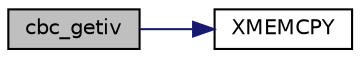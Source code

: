 digraph "cbc_getiv"
{
 // LATEX_PDF_SIZE
  edge [fontname="Helvetica",fontsize="10",labelfontname="Helvetica",labelfontsize="10"];
  node [fontname="Helvetica",fontsize="10",shape=record];
  rankdir="LR";
  Node0 [label="cbc_getiv",height=0.2,width=0.4,color="black", fillcolor="grey75", style="filled", fontcolor="black",tooltip="Get the current initialization vector."];
  Node0 -> Node1 [color="midnightblue",fontsize="10",style="solid",fontname="Helvetica"];
  Node1 [label="XMEMCPY",height=0.2,width=0.4,color="black", fillcolor="white", style="filled",URL="$tomcrypt__cfg_8h.html#a7691dd48d60d5fc6daf2fa7ec4c55e12",tooltip=" "];
}
